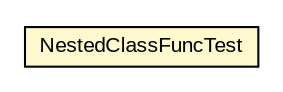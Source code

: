 #!/usr/local/bin/dot
#
# Class diagram 
# Generated by UMLGraph version 5.1 (http://www.umlgraph.org/)
#

digraph G {
	edge [fontname="arial",fontsize=10,labelfontname="arial",labelfontsize=10];
	node [fontname="arial",fontsize=10,shape=plaintext];
	nodesep=0.25;
	ranksep=0.5;
	// com.helger.jcodemodel.NestedClassFuncTest
	c187 [label=<<table title="com.helger.jcodemodel.NestedClassFuncTest" border="0" cellborder="1" cellspacing="0" cellpadding="2" port="p" bgcolor="lemonChiffon" href="./NestedClassFuncTest.html">
		<tr><td><table border="0" cellspacing="0" cellpadding="1">
<tr><td align="center" balign="center"> NestedClassFuncTest </td></tr>
		</table></td></tr>
		</table>>, fontname="arial", fontcolor="black", fontsize=10.0];
}

